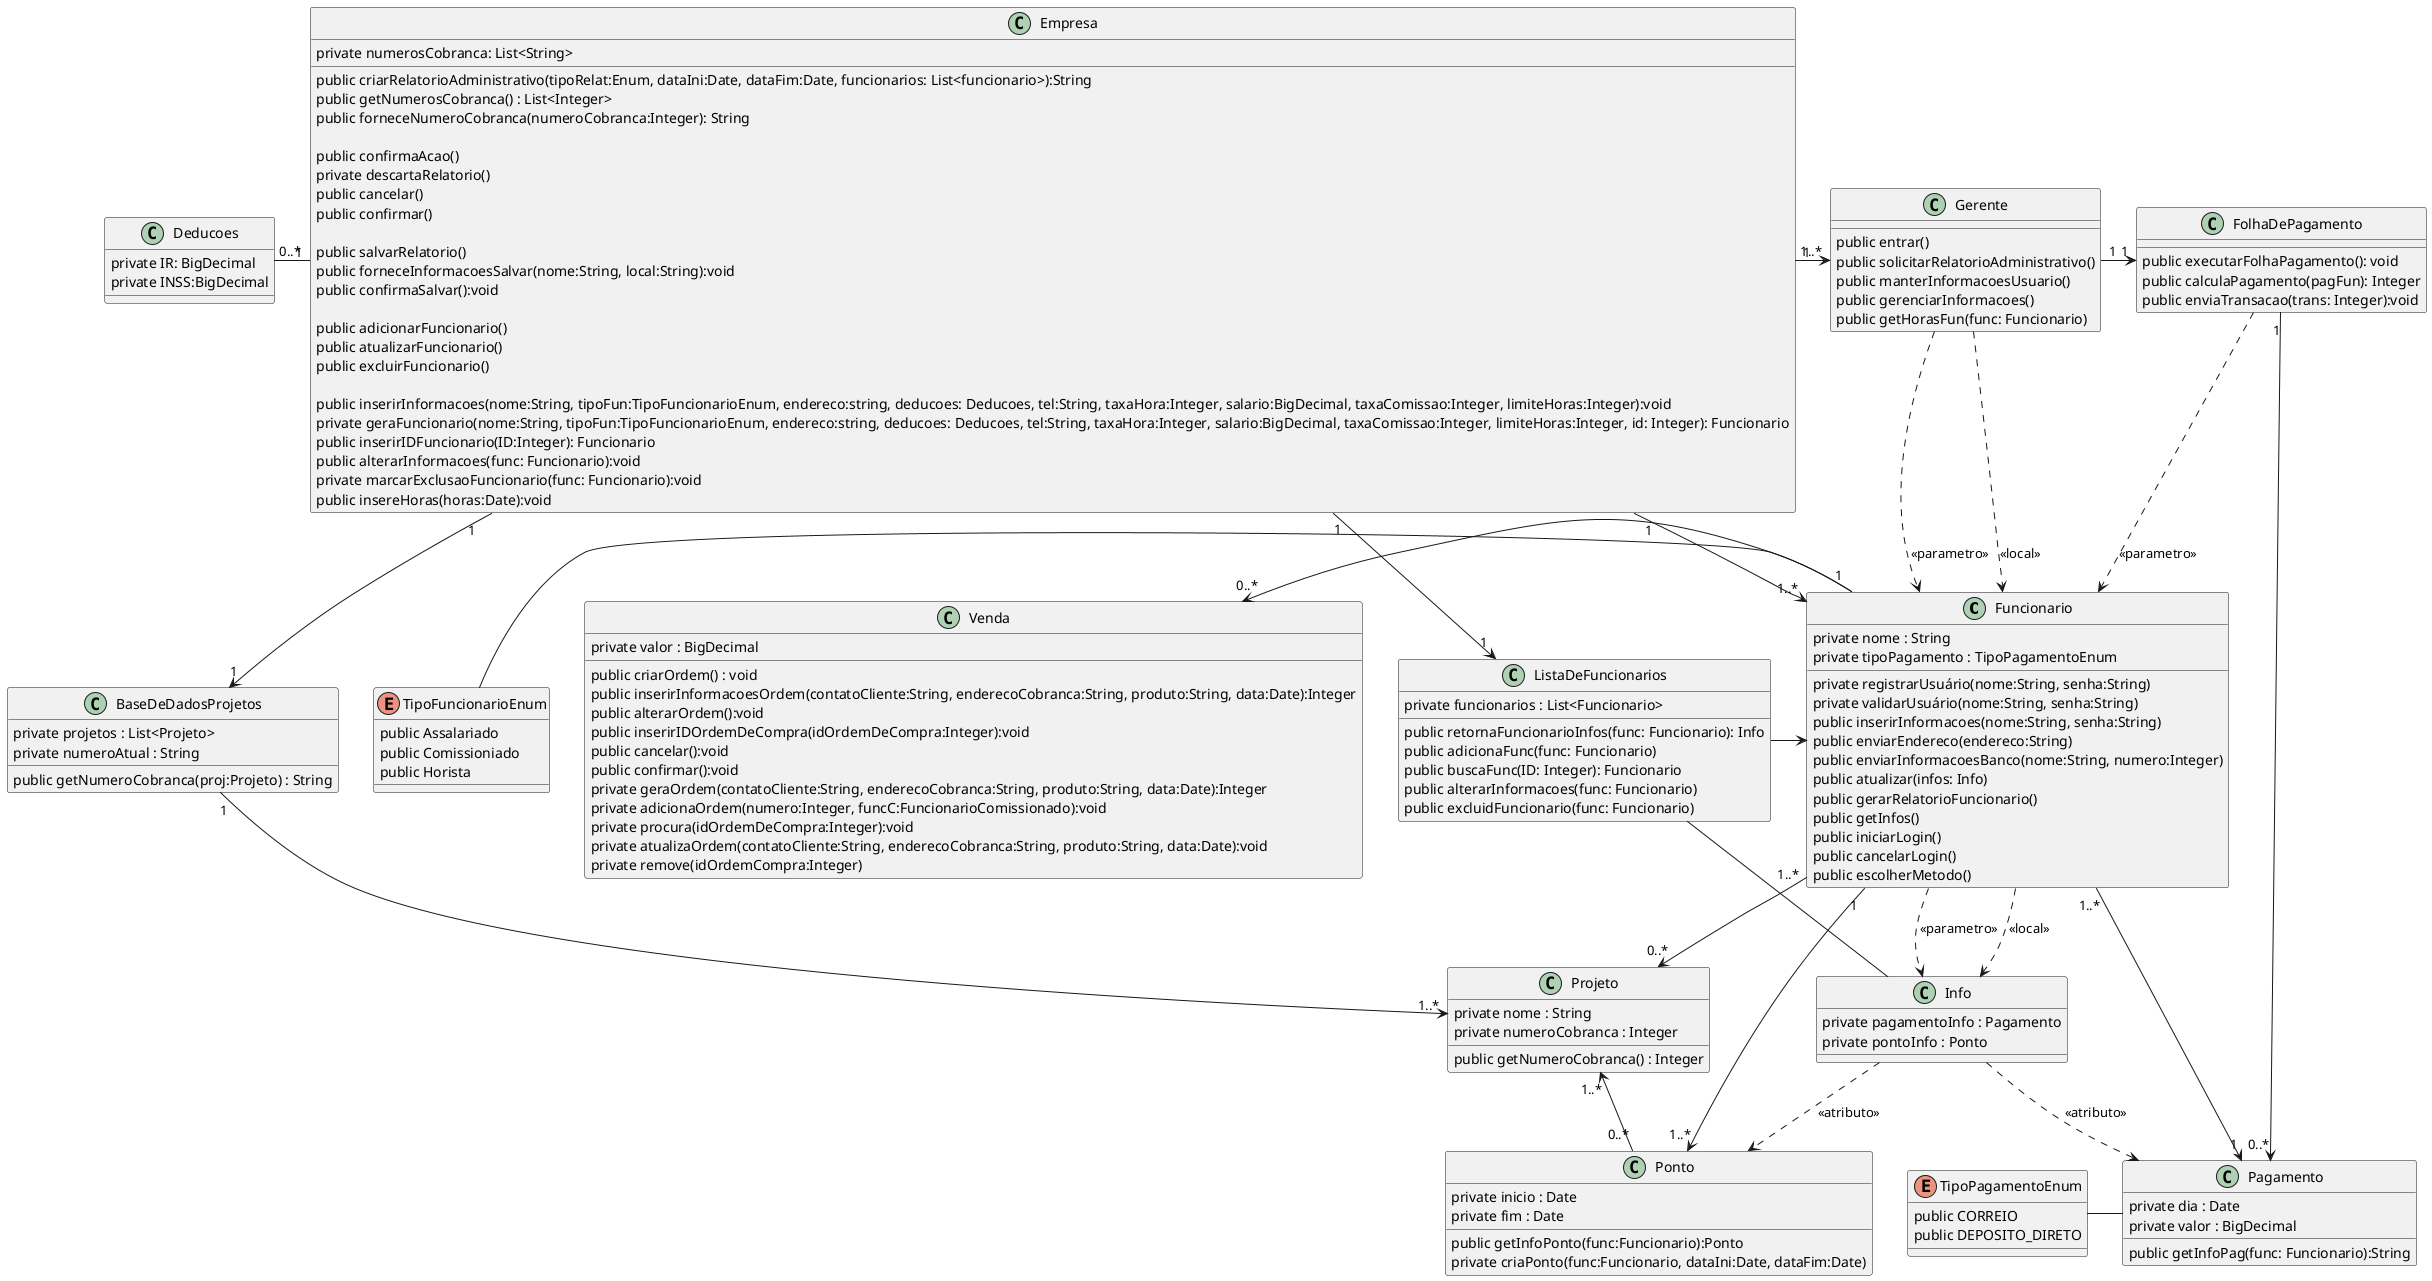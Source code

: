 @startuml DDCVDP

class Funcionario{
    private nome : String
    private tipoPagamento : TipoPagamentoEnum

    private registrarUsuário(nome:String, senha:String)
    private validarUsuário(nome:String, senha:String)
    public inserirInformacoes(nome:String, senha:String)
    public enviarEndereco(endereco:String)
    public enviarInformacoesBanco(nome:String, numero:Integer)
    public atualizar(infos: Info)
    public gerarRelatorioFuncionario()
    public getInfos()
    public iniciarLogin()
    public cancelarLogin()
    public escolherMetodo()
}

enum TipoFuncionarioEnum {
    public Assalariado
    public Comissioniado
    public Horista
}

class Deducoes {
    private IR: BigDecimal
    private INSS:BigDecimal
}


class ListaDeFuncionarios{
    private funcionarios : List<Funcionario>
    public retornaFuncionarioInfos(func: Funcionario): Info
    public adicionaFunc(func: Funcionario)
    public buscaFunc(ID: Integer): Funcionario
    public alterarInformacoes(func: Funcionario)
    public excluidFuncionario(func: Funcionario)
}

class Info{
    private pagamentoInfo : Pagamento
    private pontoInfo : Ponto
}

enum TipoPagamentoEnum {
    public CORREIO 
    public DEPOSITO_DIRETO
}

class Pagamento {
    private dia : Date
    private valor : BigDecimal
    public getInfoPag(func: Funcionario):String
} 

class Empresa{
    private numerosCobranca: List<String>

    public criarRelatorioAdministrativo(tipoRelat:Enum, dataIni:Date, dataFim:Date, funcionarios: List<funcionario>):String
    public getNumerosCobranca() : List<Integer>
    public forneceNumeroCobranca(numeroCobranca:Integer): String
    
    public confirmaAcao()
    private descartaRelatorio()
    public cancelar()
    public confirmar()
    
    public salvarRelatorio()
    public forneceInformacoesSalvar(nome:String, local:String):void
    public confirmaSalvar():void
    
    public adicionarFuncionario()
    public atualizarFuncionario()
    public excluirFuncionario()

    public inserirInformacoes(nome:String, tipoFun:TipoFuncionarioEnum, endereco:string, deducoes: Deducoes, tel:String, taxaHora:Integer, salario:BigDecimal, taxaComissao:Integer, limiteHoras:Integer):void
    private geraFuncionario(nome:String, tipoFun:TipoFuncionarioEnum, endereco:string, deducoes: Deducoes, tel:String, taxaHora:Integer, salario:BigDecimal, taxaComissao:Integer, limiteHoras:Integer, id: Integer): Funcionario
    public inserirIDFuncionario(ID:Integer): Funcionario
    public alterarInformacoes(func: Funcionario):void
    private marcarExclusaoFuncionario(func: Funcionario):void
    public insereHoras(horas:Date):void

}   

class Venda {
    private valor : BigDecimal

    public criarOrdem() : void
    public inserirInformacoesOrdem(contatoCliente:String, enderecoCobranca:String, produto:String, data:Date):Integer
    public alterarOrdem():void
    public inserirIDOrdemDeCompra(idOrdemDeCompra:Integer):void
    public cancelar():void
    public confirmar():void
    private geraOrdem(contatoCliente:String, enderecoCobranca:String, produto:String, data:Date):Integer
    private adicionaOrdem(numero:Integer, funcC:FuncionarioComissionado):void
    private procura(idOrdemDeCompra:Integer):void
    private atualizaOrdem(contatoCliente:String, enderecoCobranca:String, produto:String, data:Date):void
    private remove(idOrdemCompra:Integer)
}

class Gerente {
    public entrar()
    public solicitarRelatorioAdministrativo()
    public manterInformacoesUsuario()
    public gerenciarInformacoes()
    public getHorasFun(func: Funcionario)
}

class FolhaDePagamento {
    public executarFolhaPagamento(): void
    public calculaPagamento(pagFun): Integer
    public enviaTransacao(trans: Integer):void
}

class BaseDeDadosProjetos {
    private projetos : List<Projeto>
    private numeroAtual : String 

    public getNumeroCobranca(proj:Projeto) : String
}

class Projeto {
    private nome : String
    private numeroCobranca : Integer
    public getNumeroCobranca() : Integer
}

class Ponto{
    private inicio : Date
    private fim : Date
    
    public getInfoPonto(func:Funcionario):Ponto
    private criaPonto(func:Funcionario, dataIni:Date, dataFim:Date)
    
}


' ---------------------- RELACOES ----------------------
ListaDeFuncionarios -> Funcionario
Empresa "1" -down-> "1..*"Funcionario
Empresa "1"->"1..*" Gerente
Empresa "1"-right->"1" ListaDeFuncionarios 
Gerente "1"->"1" FolhaDePagamento
Funcionario "1..*"->"1" Pagamento
Funcionario "1"-down->"1..*" Ponto
Funcionario "1"-left->"0..*" Venda
Funcionario "1..*"->"0..*" Projeto
Ponto "0..*"-left->"1..*" Projeto
Empresa "1"-down->"1" BaseDeDadosProjetos
BaseDeDadosProjetos "1"-down->"1..*" Projeto
FolhaDePagamento "1"-down->"0..*" Pagamento
TipoPagamentoEnum - Pagamento
TipoFuncionarioEnum - Funcionario
ListaDeFuncionarios - Info
Deducoes "0..*"-"1" Empresa

Info -[dashed]-> Pagamento: <<atributo>>
Info -[dashed]-> Ponto: <<atributo>>
FolhaDePagamento -[dashed]-> Funcionario: <<parametro>>
Gerente -[dashed]-> Funcionario: <<local>>
Gerente -[dashed]-> Funcionario: <<parametro>>
Funcionario -[dashed]-> Info: <<parametro>>
Funcionario -[dashed]-> Info: <<local>>
@enduml
